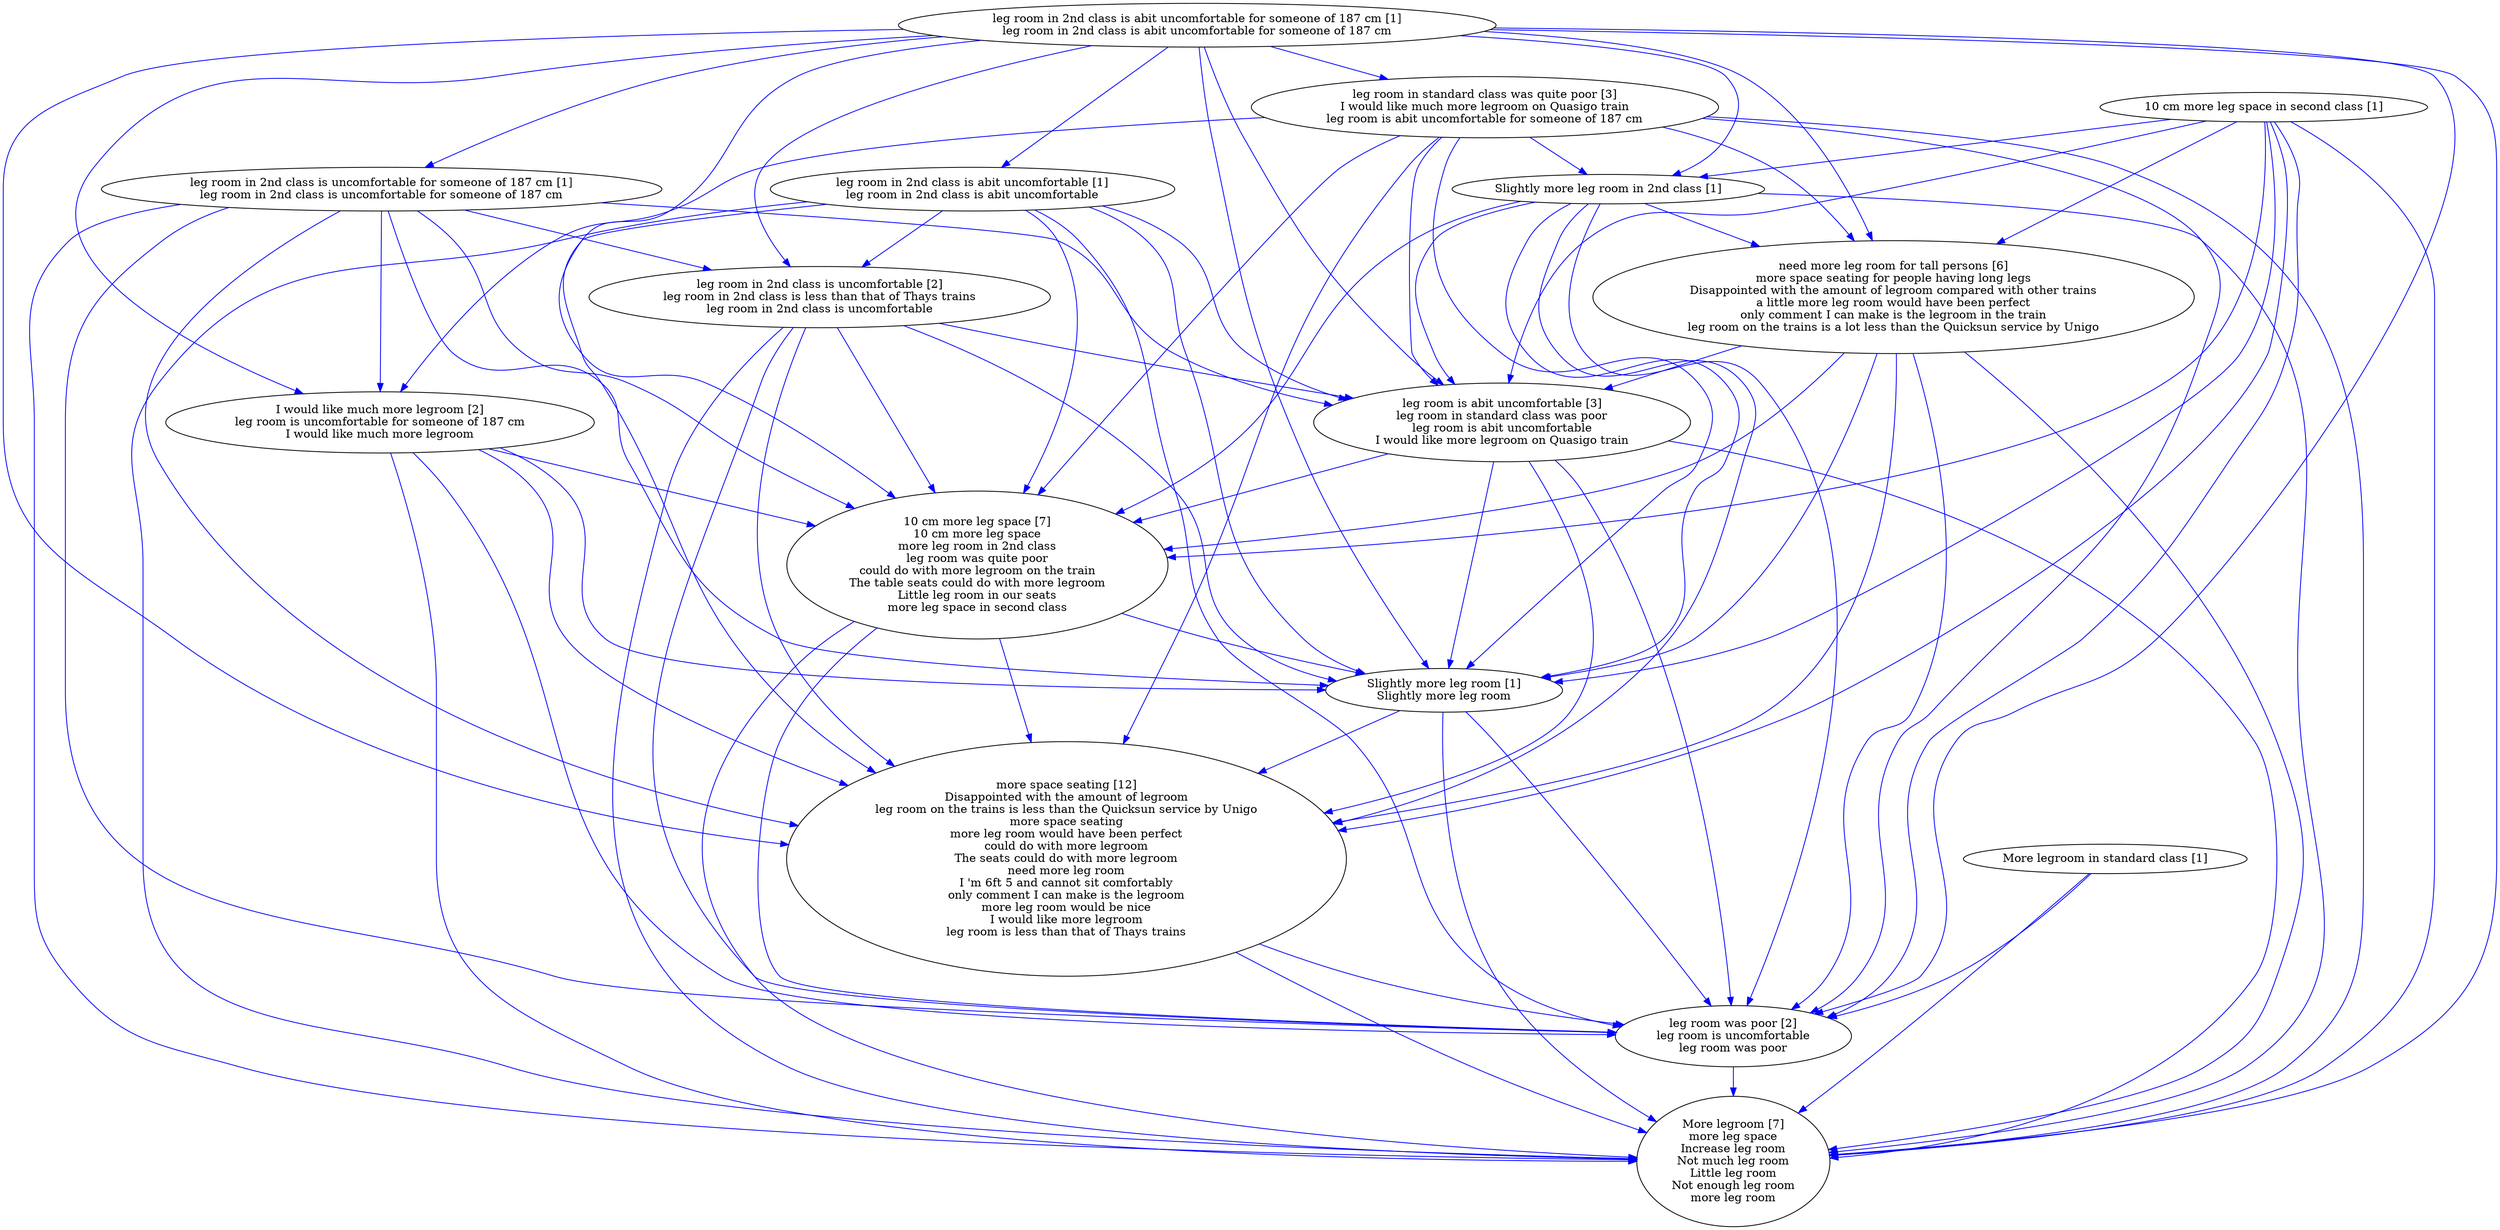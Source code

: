 digraph collapsedGraph {
"leg room in 2nd class is uncomfortable [2]\nleg room in 2nd class is less than that of Thays trains\nleg room in 2nd class is uncomfortable""need more leg room for tall persons [6]\nmore space seating for people having long legs\nDisappointed with the amount of legroom compared with other trains\na little more leg room would have been perfect\nonly comment I can make is the legroom in the train\nleg room on the trains is a lot less than the Quicksun service by Unigo""more space seating [12]\nDisappointed with the amount of legroom\nleg room on the trains is less than the Quicksun service by Unigo\nmore space seating\nmore leg room would have been perfect\ncould do with more legroom\nThe seats could do with more legroom\nneed more leg room\nI 'm 6ft 5 and cannot sit comfortably\nonly comment I can make is the legroom\nmore leg room would be nice\nI would like more legroom\nleg room is less than that of Thays trains""leg room in standard class was quite poor [3]\nI would like much more legroom on Quasigo train\nleg room is abit uncomfortable for someone of 187 cm""More legroom [7]\nmore leg space\nIncrease leg room\nNot much leg room\nLittle leg room\nNot enough leg room\nmore leg room""I would like much more legroom [2]\nleg room is uncomfortable for someone of 187 cm\nI would like much more legroom""10 cm more leg space [7]\n10 cm more leg space\nmore leg room in 2nd class\nleg room was quite poor\ncould do with more legroom on the train\nThe table seats could do with more legroom\nLittle leg room in our seats\nmore leg space in second class""leg room was poor [2]\nleg room is uncomfortable\nleg room was poor""leg room is abit uncomfortable [3]\nleg room in standard class was poor\nleg room is abit uncomfortable\nI would like more legroom on Quasigo train""10 cm more leg space in second class [1]""More legroom in standard class [1]""Slightly more leg room in 2nd class [1]""Slightly more leg room [1]\nSlightly more leg room""leg room in 2nd class is abit uncomfortable for someone of 187 cm [1]\nleg room in 2nd class is abit uncomfortable for someone of 187 cm""leg room in 2nd class is abit uncomfortable [1]\nleg room in 2nd class is abit uncomfortable""leg room in 2nd class is uncomfortable for someone of 187 cm [1]\nleg room in 2nd class is uncomfortable for someone of 187 cm""leg room is abit uncomfortable [3]\nleg room in standard class was poor\nleg room is abit uncomfortable\nI would like more legroom on Quasigo train" -> "more space seating [12]\nDisappointed with the amount of legroom\nleg room on the trains is less than the Quicksun service by Unigo\nmore space seating\nmore leg room would have been perfect\ncould do with more legroom\nThe seats could do with more legroom\nneed more leg room\nI 'm 6ft 5 and cannot sit comfortably\nonly comment I can make is the legroom\nmore leg room would be nice\nI would like more legroom\nleg room is less than that of Thays trains" [color=blue]
"leg room is abit uncomfortable [3]\nleg room in standard class was poor\nleg room is abit uncomfortable\nI would like more legroom on Quasigo train" -> "More legroom [7]\nmore leg space\nIncrease leg room\nNot much leg room\nLittle leg room\nNot enough leg room\nmore leg room" [color=blue]
"leg room in 2nd class is abit uncomfortable [1]\nleg room in 2nd class is abit uncomfortable" -> "leg room is abit uncomfortable [3]\nleg room in standard class was poor\nleg room is abit uncomfortable\nI would like more legroom on Quasigo train" [color=blue]
"leg room in 2nd class is abit uncomfortable [1]\nleg room in 2nd class is abit uncomfortable" -> "More legroom [7]\nmore leg space\nIncrease leg room\nNot much leg room\nLittle leg room\nNot enough leg room\nmore leg room" [color=blue]
"leg room in 2nd class is abit uncomfortable [1]\nleg room in 2nd class is abit uncomfortable" -> "10 cm more leg space [7]\n10 cm more leg space\nmore leg room in 2nd class\nleg room was quite poor\ncould do with more legroom on the train\nThe table seats could do with more legroom\nLittle leg room in our seats\nmore leg space in second class" [color=blue]
"leg room in 2nd class is abit uncomfortable [1]\nleg room in 2nd class is abit uncomfortable" -> "more space seating [12]\nDisappointed with the amount of legroom\nleg room on the trains is less than the Quicksun service by Unigo\nmore space seating\nmore leg room would have been perfect\ncould do with more legroom\nThe seats could do with more legroom\nneed more leg room\nI 'm 6ft 5 and cannot sit comfortably\nonly comment I can make is the legroom\nmore leg room would be nice\nI would like more legroom\nleg room is less than that of Thays trains" [color=blue]
"I would like much more legroom [2]\nleg room is uncomfortable for someone of 187 cm\nI would like much more legroom" -> "More legroom [7]\nmore leg space\nIncrease leg room\nNot much leg room\nLittle leg room\nNot enough leg room\nmore leg room" [color=blue]
"leg room in standard class was quite poor [3]\nI would like much more legroom on Quasigo train\nleg room is abit uncomfortable for someone of 187 cm" -> "Slightly more leg room [1]\nSlightly more leg room" [color=blue]
"need more leg room for tall persons [6]\nmore space seating for people having long legs\nDisappointed with the amount of legroom compared with other trains\na little more leg room would have been perfect\nonly comment I can make is the legroom in the train\nleg room on the trains is a lot less than the Quicksun service by Unigo" -> "More legroom [7]\nmore leg space\nIncrease leg room\nNot much leg room\nLittle leg room\nNot enough leg room\nmore leg room" [color=blue]
"I would like much more legroom [2]\nleg room is uncomfortable for someone of 187 cm\nI would like much more legroom" -> "10 cm more leg space [7]\n10 cm more leg space\nmore leg room in 2nd class\nleg room was quite poor\ncould do with more legroom on the train\nThe table seats could do with more legroom\nLittle leg room in our seats\nmore leg space in second class" [color=blue]
"I would like much more legroom [2]\nleg room is uncomfortable for someone of 187 cm\nI would like much more legroom" -> "more space seating [12]\nDisappointed with the amount of legroom\nleg room on the trains is less than the Quicksun service by Unigo\nmore space seating\nmore leg room would have been perfect\ncould do with more legroom\nThe seats could do with more legroom\nneed more leg room\nI 'm 6ft 5 and cannot sit comfortably\nonly comment I can make is the legroom\nmore leg room would be nice\nI would like more legroom\nleg room is less than that of Thays trains" [color=blue]
"leg room in standard class was quite poor [3]\nI would like much more legroom on Quasigo train\nleg room is abit uncomfortable for someone of 187 cm" -> "more space seating [12]\nDisappointed with the amount of legroom\nleg room on the trains is less than the Quicksun service by Unigo\nmore space seating\nmore leg room would have been perfect\ncould do with more legroom\nThe seats could do with more legroom\nneed more leg room\nI 'm 6ft 5 and cannot sit comfortably\nonly comment I can make is the legroom\nmore leg room would be nice\nI would like more legroom\nleg room is less than that of Thays trains" [color=blue]
"leg room in standard class was quite poor [3]\nI would like much more legroom on Quasigo train\nleg room is abit uncomfortable for someone of 187 cm" -> "leg room is abit uncomfortable [3]\nleg room in standard class was poor\nleg room is abit uncomfortable\nI would like more legroom on Quasigo train" [color=blue]
"leg room in standard class was quite poor [3]\nI would like much more legroom on Quasigo train\nleg room is abit uncomfortable for someone of 187 cm" -> "10 cm more leg space [7]\n10 cm more leg space\nmore leg room in 2nd class\nleg room was quite poor\ncould do with more legroom on the train\nThe table seats could do with more legroom\nLittle leg room in our seats\nmore leg space in second class" [color=blue]
"more space seating [12]\nDisappointed with the amount of legroom\nleg room on the trains is less than the Quicksun service by Unigo\nmore space seating\nmore leg room would have been perfect\ncould do with more legroom\nThe seats could do with more legroom\nneed more leg room\nI 'm 6ft 5 and cannot sit comfortably\nonly comment I can make is the legroom\nmore leg room would be nice\nI would like more legroom\nleg room is less than that of Thays trains" -> "More legroom [7]\nmore leg space\nIncrease leg room\nNot much leg room\nLittle leg room\nNot enough leg room\nmore leg room" [color=blue]
"10 cm more leg space [7]\n10 cm more leg space\nmore leg room in 2nd class\nleg room was quite poor\ncould do with more legroom on the train\nThe table seats could do with more legroom\nLittle leg room in our seats\nmore leg space in second class" -> "More legroom [7]\nmore leg space\nIncrease leg room\nNot much leg room\nLittle leg room\nNot enough leg room\nmore leg room" [color=blue]
"need more leg room for tall persons [6]\nmore space seating for people having long legs\nDisappointed with the amount of legroom compared with other trains\na little more leg room would have been perfect\nonly comment I can make is the legroom in the train\nleg room on the trains is a lot less than the Quicksun service by Unigo" -> "more space seating [12]\nDisappointed with the amount of legroom\nleg room on the trains is less than the Quicksun service by Unigo\nmore space seating\nmore leg room would have been perfect\ncould do with more legroom\nThe seats could do with more legroom\nneed more leg room\nI 'm 6ft 5 and cannot sit comfortably\nonly comment I can make is the legroom\nmore leg room would be nice\nI would like more legroom\nleg room is less than that of Thays trains" [color=blue]
"need more leg room for tall persons [6]\nmore space seating for people having long legs\nDisappointed with the amount of legroom compared with other trains\na little more leg room would have been perfect\nonly comment I can make is the legroom in the train\nleg room on the trains is a lot less than the Quicksun service by Unigo" -> "10 cm more leg space [7]\n10 cm more leg space\nmore leg room in 2nd class\nleg room was quite poor\ncould do with more legroom on the train\nThe table seats could do with more legroom\nLittle leg room in our seats\nmore leg space in second class" [color=blue]
"need more leg room for tall persons [6]\nmore space seating for people having long legs\nDisappointed with the amount of legroom compared with other trains\na little more leg room would have been perfect\nonly comment I can make is the legroom in the train\nleg room on the trains is a lot less than the Quicksun service by Unigo" -> "leg room was poor [2]\nleg room is uncomfortable\nleg room was poor" [color=blue]
"need more leg room for tall persons [6]\nmore space seating for people having long legs\nDisappointed with the amount of legroom compared with other trains\na little more leg room would have been perfect\nonly comment I can make is the legroom in the train\nleg room on the trains is a lot less than the Quicksun service by Unigo" -> "Slightly more leg room [1]\nSlightly more leg room" [color=blue]
"leg room in 2nd class is abit uncomfortable for someone of 187 cm [1]\nleg room in 2nd class is abit uncomfortable for someone of 187 cm" -> "10 cm more leg space [7]\n10 cm more leg space\nmore leg room in 2nd class\nleg room was quite poor\ncould do with more legroom on the train\nThe table seats could do with more legroom\nLittle leg room in our seats\nmore leg space in second class" [color=blue]
"leg room in 2nd class is abit uncomfortable for someone of 187 cm [1]\nleg room in 2nd class is abit uncomfortable for someone of 187 cm" -> "more space seating [12]\nDisappointed with the amount of legroom\nleg room on the trains is less than the Quicksun service by Unigo\nmore space seating\nmore leg room would have been perfect\ncould do with more legroom\nThe seats could do with more legroom\nneed more leg room\nI 'm 6ft 5 and cannot sit comfortably\nonly comment I can make is the legroom\nmore leg room would be nice\nI would like more legroom\nleg room is less than that of Thays trains" [color=blue]
"leg room in 2nd class is abit uncomfortable for someone of 187 cm [1]\nleg room in 2nd class is abit uncomfortable for someone of 187 cm" -> "Slightly more leg room [1]\nSlightly more leg room" [color=blue]
"leg room in 2nd class is abit uncomfortable for someone of 187 cm [1]\nleg room in 2nd class is abit uncomfortable for someone of 187 cm" -> "leg room was poor [2]\nleg room is uncomfortable\nleg room was poor" [color=blue]
"Slightly more leg room in 2nd class [1]" -> "10 cm more leg space [7]\n10 cm more leg space\nmore leg room in 2nd class\nleg room was quite poor\ncould do with more legroom on the train\nThe table seats could do with more legroom\nLittle leg room in our seats\nmore leg space in second class" [color=blue]
"Slightly more leg room in 2nd class [1]" -> "leg room is abit uncomfortable [3]\nleg room in standard class was poor\nleg room is abit uncomfortable\nI would like more legroom on Quasigo train" [color=blue]
"Slightly more leg room in 2nd class [1]" -> "more space seating [12]\nDisappointed with the amount of legroom\nleg room on the trains is less than the Quicksun service by Unigo\nmore space seating\nmore leg room would have been perfect\ncould do with more legroom\nThe seats could do with more legroom\nneed more leg room\nI 'm 6ft 5 and cannot sit comfortably\nonly comment I can make is the legroom\nmore leg room would be nice\nI would like more legroom\nleg room is less than that of Thays trains" [color=blue]
"10 cm more leg space [7]\n10 cm more leg space\nmore leg room in 2nd class\nleg room was quite poor\ncould do with more legroom on the train\nThe table seats could do with more legroom\nLittle leg room in our seats\nmore leg space in second class" -> "more space seating [12]\nDisappointed with the amount of legroom\nleg room on the trains is less than the Quicksun service by Unigo\nmore space seating\nmore leg room would have been perfect\ncould do with more legroom\nThe seats could do with more legroom\nneed more leg room\nI 'm 6ft 5 and cannot sit comfortably\nonly comment I can make is the legroom\nmore leg room would be nice\nI would like more legroom\nleg room is less than that of Thays trains" [color=blue]
"more space seating [12]\nDisappointed with the amount of legroom\nleg room on the trains is less than the Quicksun service by Unigo\nmore space seating\nmore leg room would have been perfect\ncould do with more legroom\nThe seats could do with more legroom\nneed more leg room\nI 'm 6ft 5 and cannot sit comfortably\nonly comment I can make is the legroom\nmore leg room would be nice\nI would like more legroom\nleg room is less than that of Thays trains" -> "leg room was poor [2]\nleg room is uncomfortable\nleg room was poor" [color=blue]
"need more leg room for tall persons [6]\nmore space seating for people having long legs\nDisappointed with the amount of legroom compared with other trains\na little more leg room would have been perfect\nonly comment I can make is the legroom in the train\nleg room on the trains is a lot less than the Quicksun service by Unigo" -> "leg room is abit uncomfortable [3]\nleg room in standard class was poor\nleg room is abit uncomfortable\nI would like more legroom on Quasigo train" [color=blue]
"Slightly more leg room in 2nd class [1]" -> "More legroom [7]\nmore leg space\nIncrease leg room\nNot much leg room\nLittle leg room\nNot enough leg room\nmore leg room" [color=blue]
"leg room is abit uncomfortable [3]\nleg room in standard class was poor\nleg room is abit uncomfortable\nI would like more legroom on Quasigo train" -> "10 cm more leg space [7]\n10 cm more leg space\nmore leg room in 2nd class\nleg room was quite poor\ncould do with more legroom on the train\nThe table seats could do with more legroom\nLittle leg room in our seats\nmore leg space in second class" [color=blue]
"10 cm more leg space [7]\n10 cm more leg space\nmore leg room in 2nd class\nleg room was quite poor\ncould do with more legroom on the train\nThe table seats could do with more legroom\nLittle leg room in our seats\nmore leg space in second class" -> "leg room was poor [2]\nleg room is uncomfortable\nleg room was poor" [color=blue]
"10 cm more leg space in second class [1]" -> "leg room was poor [2]\nleg room is uncomfortable\nleg room was poor" [color=blue]
"10 cm more leg space in second class [1]" -> "more space seating [12]\nDisappointed with the amount of legroom\nleg room on the trains is less than the Quicksun service by Unigo\nmore space seating\nmore leg room would have been perfect\ncould do with more legroom\nThe seats could do with more legroom\nneed more leg room\nI 'm 6ft 5 and cannot sit comfortably\nonly comment I can make is the legroom\nmore leg room would be nice\nI would like more legroom\nleg room is less than that of Thays trains" [color=blue]
"10 cm more leg space in second class [1]" -> "Slightly more leg room [1]\nSlightly more leg room" [color=blue]
"I would like much more legroom [2]\nleg room is uncomfortable for someone of 187 cm\nI would like much more legroom" -> "leg room was poor [2]\nleg room is uncomfortable\nleg room was poor" [color=blue]
"10 cm more leg space in second class [1]" -> "10 cm more leg space [7]\n10 cm more leg space\nmore leg room in 2nd class\nleg room was quite poor\ncould do with more legroom on the train\nThe table seats could do with more legroom\nLittle leg room in our seats\nmore leg space in second class" [color=blue]
"10 cm more leg space in second class [1]" -> "leg room is abit uncomfortable [3]\nleg room in standard class was poor\nleg room is abit uncomfortable\nI would like more legroom on Quasigo train" [color=blue]
"leg room is abit uncomfortable [3]\nleg room in standard class was poor\nleg room is abit uncomfortable\nI would like more legroom on Quasigo train" -> "leg room was poor [2]\nleg room is uncomfortable\nleg room was poor" [color=blue]
"leg room in 2nd class is uncomfortable [2]\nleg room in 2nd class is less than that of Thays trains\nleg room in 2nd class is uncomfortable" -> "More legroom [7]\nmore leg space\nIncrease leg room\nNot much leg room\nLittle leg room\nNot enough leg room\nmore leg room" [color=blue]
"leg room in 2nd class is uncomfortable [2]\nleg room in 2nd class is less than that of Thays trains\nleg room in 2nd class is uncomfortable" -> "more space seating [12]\nDisappointed with the amount of legroom\nleg room on the trains is less than the Quicksun service by Unigo\nmore space seating\nmore leg room would have been perfect\ncould do with more legroom\nThe seats could do with more legroom\nneed more leg room\nI 'm 6ft 5 and cannot sit comfortably\nonly comment I can make is the legroom\nmore leg room would be nice\nI would like more legroom\nleg room is less than that of Thays trains" [color=blue]
"leg room in 2nd class is uncomfortable for someone of 187 cm [1]\nleg room in 2nd class is uncomfortable for someone of 187 cm" -> "more space seating [12]\nDisappointed with the amount of legroom\nleg room on the trains is less than the Quicksun service by Unigo\nmore space seating\nmore leg room would have been perfect\ncould do with more legroom\nThe seats could do with more legroom\nneed more leg room\nI 'm 6ft 5 and cannot sit comfortably\nonly comment I can make is the legroom\nmore leg room would be nice\nI would like more legroom\nleg room is less than that of Thays trains" [color=blue]
"leg room in 2nd class is uncomfortable for someone of 187 cm [1]\nleg room in 2nd class is uncomfortable for someone of 187 cm" -> "Slightly more leg room [1]\nSlightly more leg room" [color=blue]
"leg room in 2nd class is uncomfortable for someone of 187 cm [1]\nleg room in 2nd class is uncomfortable for someone of 187 cm" -> "leg room was poor [2]\nleg room is uncomfortable\nleg room was poor" [color=blue]
"leg room in 2nd class is uncomfortable for someone of 187 cm [1]\nleg room in 2nd class is uncomfortable for someone of 187 cm" -> "10 cm more leg space [7]\n10 cm more leg space\nmore leg room in 2nd class\nleg room was quite poor\ncould do with more legroom on the train\nThe table seats could do with more legroom\nLittle leg room in our seats\nmore leg space in second class" [color=blue]
"Slightly more leg room [1]\nSlightly more leg room" -> "more space seating [12]\nDisappointed with the amount of legroom\nleg room on the trains is less than the Quicksun service by Unigo\nmore space seating\nmore leg room would have been perfect\ncould do with more legroom\nThe seats could do with more legroom\nneed more leg room\nI 'm 6ft 5 and cannot sit comfortably\nonly comment I can make is the legroom\nmore leg room would be nice\nI would like more legroom\nleg room is less than that of Thays trains" [color=blue]
"Slightly more leg room [1]\nSlightly more leg room" -> "leg room was poor [2]\nleg room is uncomfortable\nleg room was poor" [color=blue]
"leg room in standard class was quite poor [3]\nI would like much more legroom on Quasigo train\nleg room is abit uncomfortable for someone of 187 cm" -> "need more leg room for tall persons [6]\nmore space seating for people having long legs\nDisappointed with the amount of legroom compared with other trains\na little more leg room would have been perfect\nonly comment I can make is the legroom in the train\nleg room on the trains is a lot less than the Quicksun service by Unigo" [color=blue]
"More legroom in standard class [1]" -> "More legroom [7]\nmore leg space\nIncrease leg room\nNot much leg room\nLittle leg room\nNot enough leg room\nmore leg room" [color=blue]
"More legroom in standard class [1]" -> "leg room was poor [2]\nleg room is uncomfortable\nleg room was poor" [color=blue]
"leg room in 2nd class is uncomfortable for someone of 187 cm [1]\nleg room in 2nd class is uncomfortable for someone of 187 cm" -> "More legroom [7]\nmore leg space\nIncrease leg room\nNot much leg room\nLittle leg room\nNot enough leg room\nmore leg room" [color=blue]
"leg room in standard class was quite poor [3]\nI would like much more legroom on Quasigo train\nleg room is abit uncomfortable for someone of 187 cm" -> "More legroom [7]\nmore leg space\nIncrease leg room\nNot much leg room\nLittle leg room\nNot enough leg room\nmore leg room" [color=blue]
"Slightly more leg room [1]\nSlightly more leg room" -> "More legroom [7]\nmore leg space\nIncrease leg room\nNot much leg room\nLittle leg room\nNot enough leg room\nmore leg room" [color=blue]
"leg room in standard class was quite poor [3]\nI would like much more legroom on Quasigo train\nleg room is abit uncomfortable for someone of 187 cm" -> "leg room was poor [2]\nleg room is uncomfortable\nleg room was poor" [color=blue]
"leg room in 2nd class is uncomfortable [2]\nleg room in 2nd class is less than that of Thays trains\nleg room in 2nd class is uncomfortable" -> "leg room is abit uncomfortable [3]\nleg room in standard class was poor\nleg room is abit uncomfortable\nI would like more legroom on Quasigo train" [color=blue]
"leg room in 2nd class is abit uncomfortable [1]\nleg room in 2nd class is abit uncomfortable" -> "Slightly more leg room [1]\nSlightly more leg room" [color=blue]
"leg room in 2nd class is abit uncomfortable [1]\nleg room in 2nd class is abit uncomfortable" -> "leg room was poor [2]\nleg room is uncomfortable\nleg room was poor" [color=blue]
"leg room was poor [2]\nleg room is uncomfortable\nleg room was poor" -> "More legroom [7]\nmore leg space\nIncrease leg room\nNot much leg room\nLittle leg room\nNot enough leg room\nmore leg room" [color=blue]
"leg room in 2nd class is uncomfortable for someone of 187 cm [1]\nleg room in 2nd class is uncomfortable for someone of 187 cm" -> "I would like much more legroom [2]\nleg room is uncomfortable for someone of 187 cm\nI would like much more legroom" [color=blue]
"10 cm more leg space in second class [1]" -> "need more leg room for tall persons [6]\nmore space seating for people having long legs\nDisappointed with the amount of legroom compared with other trains\na little more leg room would have been perfect\nonly comment I can make is the legroom in the train\nleg room on the trains is a lot less than the Quicksun service by Unigo" [color=blue]
"10 cm more leg space in second class [1]" -> "More legroom [7]\nmore leg space\nIncrease leg room\nNot much leg room\nLittle leg room\nNot enough leg room\nmore leg room" [color=blue]
"leg room in 2nd class is uncomfortable [2]\nleg room in 2nd class is less than that of Thays trains\nleg room in 2nd class is uncomfortable" -> "leg room was poor [2]\nleg room is uncomfortable\nleg room was poor" [color=blue]
"10 cm more leg space in second class [1]" -> "Slightly more leg room in 2nd class [1]" [color=blue]
"leg room is abit uncomfortable [3]\nleg room in standard class was poor\nleg room is abit uncomfortable\nI would like more legroom on Quasigo train" -> "Slightly more leg room [1]\nSlightly more leg room" [color=blue]
"Slightly more leg room in 2nd class [1]" -> "need more leg room for tall persons [6]\nmore space seating for people having long legs\nDisappointed with the amount of legroom compared with other trains\na little more leg room would have been perfect\nonly comment I can make is the legroom in the train\nleg room on the trains is a lot less than the Quicksun service by Unigo" [color=blue]
"Slightly more leg room in 2nd class [1]" -> "leg room was poor [2]\nleg room is uncomfortable\nleg room was poor" [color=blue]
"I would like much more legroom [2]\nleg room is uncomfortable for someone of 187 cm\nI would like much more legroom" -> "Slightly more leg room [1]\nSlightly more leg room" [color=blue]
"leg room in 2nd class is abit uncomfortable for someone of 187 cm [1]\nleg room in 2nd class is abit uncomfortable for someone of 187 cm" -> "More legroom [7]\nmore leg space\nIncrease leg room\nNot much leg room\nLittle leg room\nNot enough leg room\nmore leg room" [color=blue]
"leg room in standard class was quite poor [3]\nI would like much more legroom on Quasigo train\nleg room is abit uncomfortable for someone of 187 cm" -> "Slightly more leg room in 2nd class [1]" [color=blue]
"leg room in 2nd class is abit uncomfortable [1]\nleg room in 2nd class is abit uncomfortable" -> "leg room in 2nd class is uncomfortable [2]\nleg room in 2nd class is less than that of Thays trains\nleg room in 2nd class is uncomfortable" [color=blue]
"leg room in 2nd class is uncomfortable [2]\nleg room in 2nd class is less than that of Thays trains\nleg room in 2nd class is uncomfortable" -> "10 cm more leg space [7]\n10 cm more leg space\nmore leg room in 2nd class\nleg room was quite poor\ncould do with more legroom on the train\nThe table seats could do with more legroom\nLittle leg room in our seats\nmore leg space in second class" [color=blue]
"leg room in 2nd class is uncomfortable [2]\nleg room in 2nd class is less than that of Thays trains\nleg room in 2nd class is uncomfortable" -> "Slightly more leg room [1]\nSlightly more leg room" [color=blue]
"leg room in 2nd class is abit uncomfortable for someone of 187 cm [1]\nleg room in 2nd class is abit uncomfortable for someone of 187 cm" -> "leg room is abit uncomfortable [3]\nleg room in standard class was poor\nleg room is abit uncomfortable\nI would like more legroom on Quasigo train" [color=blue]
"leg room in 2nd class is abit uncomfortable for someone of 187 cm [1]\nleg room in 2nd class is abit uncomfortable for someone of 187 cm" -> "leg room in 2nd class is uncomfortable [2]\nleg room in 2nd class is less than that of Thays trains\nleg room in 2nd class is uncomfortable" [color=blue]
"Slightly more leg room in 2nd class [1]" -> "Slightly more leg room [1]\nSlightly more leg room" [color=blue]
"leg room in 2nd class is abit uncomfortable for someone of 187 cm [1]\nleg room in 2nd class is abit uncomfortable for someone of 187 cm" -> "leg room in 2nd class is abit uncomfortable [1]\nleg room in 2nd class is abit uncomfortable" [color=blue]
"leg room in 2nd class is abit uncomfortable for someone of 187 cm [1]\nleg room in 2nd class is abit uncomfortable for someone of 187 cm" -> "leg room in 2nd class is uncomfortable for someone of 187 cm [1]\nleg room in 2nd class is uncomfortable for someone of 187 cm" [color=blue]
"leg room in standard class was quite poor [3]\nI would like much more legroom on Quasigo train\nleg room is abit uncomfortable for someone of 187 cm" -> "I would like much more legroom [2]\nleg room is uncomfortable for someone of 187 cm\nI would like much more legroom" [color=blue]
"10 cm more leg space [7]\n10 cm more leg space\nmore leg room in 2nd class\nleg room was quite poor\ncould do with more legroom on the train\nThe table seats could do with more legroom\nLittle leg room in our seats\nmore leg space in second class" -> "Slightly more leg room [1]\nSlightly more leg room" [color=blue]
"leg room in 2nd class is abit uncomfortable for someone of 187 cm [1]\nleg room in 2nd class is abit uncomfortable for someone of 187 cm" -> "Slightly more leg room in 2nd class [1]" [color=blue]
"leg room in 2nd class is abit uncomfortable for someone of 187 cm [1]\nleg room in 2nd class is abit uncomfortable for someone of 187 cm" -> "need more leg room for tall persons [6]\nmore space seating for people having long legs\nDisappointed with the amount of legroom compared with other trains\na little more leg room would have been perfect\nonly comment I can make is the legroom in the train\nleg room on the trains is a lot less than the Quicksun service by Unigo" [color=blue]
"leg room in 2nd class is abit uncomfortable for someone of 187 cm [1]\nleg room in 2nd class is abit uncomfortable for someone of 187 cm" -> "I would like much more legroom [2]\nleg room is uncomfortable for someone of 187 cm\nI would like much more legroom" [color=blue]
"leg room in 2nd class is abit uncomfortable for someone of 187 cm [1]\nleg room in 2nd class is abit uncomfortable for someone of 187 cm" -> "leg room in standard class was quite poor [3]\nI would like much more legroom on Quasigo train\nleg room is abit uncomfortable for someone of 187 cm" [color=blue]
"leg room in 2nd class is uncomfortable for someone of 187 cm [1]\nleg room in 2nd class is uncomfortable for someone of 187 cm" -> "leg room in 2nd class is uncomfortable [2]\nleg room in 2nd class is less than that of Thays trains\nleg room in 2nd class is uncomfortable" [color=blue]
"leg room in 2nd class is uncomfortable for someone of 187 cm [1]\nleg room in 2nd class is uncomfortable for someone of 187 cm" -> "leg room is abit uncomfortable [3]\nleg room in standard class was poor\nleg room is abit uncomfortable\nI would like more legroom on Quasigo train" [color=blue]
}